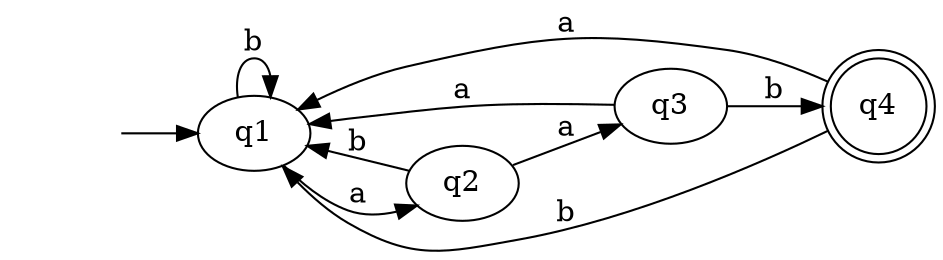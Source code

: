 digraph graph_2
{
	rankdir =  LR; node_start [label = "", shape = none]; 
	node_start ->  q1; 
	q4 [label =q4, shape = doublecircle]; 
	q1 -> q2 [label=a]; 
	q1 -> q1 [label=b]; 
	q2 -> q3 [label=a]; 
	q2 -> q1 [label=b]; 
	q3 -> q1 [label=a]; 
	q3 -> q4 [label=b]; 
	q4 -> q1 [label=a]; 
	q4 -> q1 [label=b]; 
}